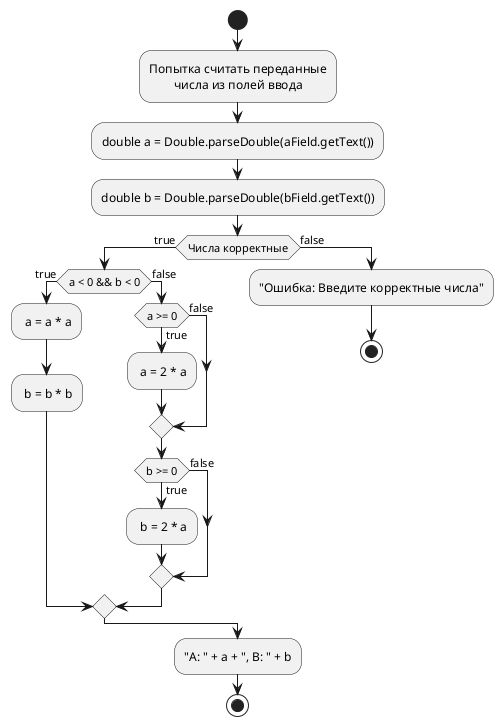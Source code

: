 @startuml
start
:Попытка считать переданные
        числа из полей ввода;
:double a = Double.parseDouble(aField.getText());
:double b = Double.parseDouble(bField.getText());
if (Числа корректные) then (true)
    if (a < 0 && b < 0) then (true)
    : a = a * a;
    : b = b * b;
    else (false)
        if (a >= 0) then (true)
        : a = 2 * a;
        else (false)
        endif
        if (b >= 0) then (true)
        : b = 2 * a;
        else (false)
        endif
    endif
else (false)
  :"Ошибка: Введите корректные числа";
  stop
endif
:"A: " + a + ", B: " + b;
stop
@enduml
